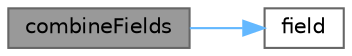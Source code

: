 digraph "combineFields"
{
 // LATEX_PDF_SIZE
  bgcolor="transparent";
  edge [fontname=Helvetica,fontsize=10,labelfontname=Helvetica,labelfontsize=10];
  node [fontname=Helvetica,fontsize=10,shape=box,height=0.2,width=0.4];
  rankdir="LR";
  Node1 [id="Node000001",label="combineFields",height=0.2,width=0.4,color="gray40", fillcolor="grey60", style="filled", fontcolor="black",tooltip=" "];
  Node1 -> Node2 [id="edge1_Node000001_Node000002",color="steelblue1",style="solid",tooltip=" "];
  Node2 [id="Node000002",label="field",height=0.2,width=0.4,color="grey40", fillcolor="white", style="filled",URL="$combustion_2reactingFoam_2setRDeltaT_8H.html#a9698eee39c0e58c7c0df6fe1a4cc3168",tooltip=" "];
}
